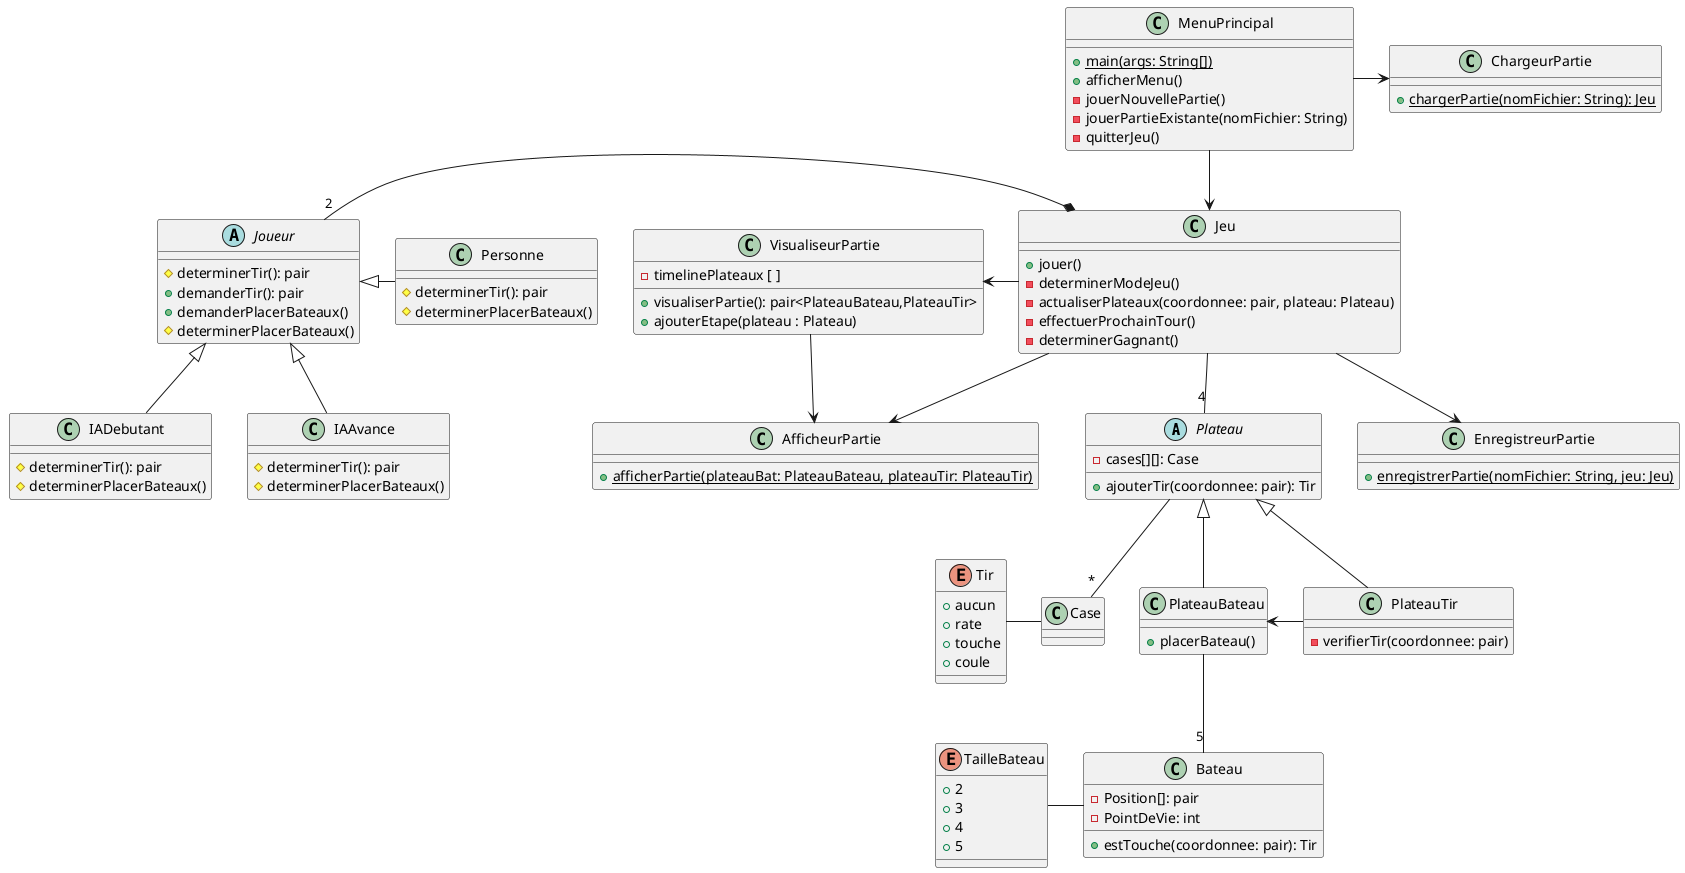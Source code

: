 @startuml
abstract class Plateau{
    - cases[][]: Case
    + ajouterTir(coordonnee: pair): Tir
}

abstract class Joueur{
    # determinerTir(): pair
    + demanderTir(): pair
    + demanderPlacerBateaux()
    # determinerPlacerBateaux()
}

class MenuPrincipal{
    + {static} main(args: String[])
    + afficherMenu()
    - jouerNouvellePartie()
    - jouerPartieExistante(nomFichier: String)
    - quitterJeu()
}

class Jeu {
    + jouer()
    - determinerModeJeu()
    - actualiserPlateaux(coordonnee: pair, plateau: Plateau)
    - effectuerProchainTour()
    - determinerGagnant()
}

class PlateauBateau {
    + placerBateau()
}

class PlateauTir {
    - verifierTir(coordonnee: pair)
}

class Bateau {
    - Position[]: pair
    - PointDeVie: int
    + estTouche(coordonnee: pair): Tir
}

enum TailleBateau {
    + 2
    + 3
    + 4
    + 5
}

class Case {
}

enum Tir {
    + aucun
    + rate
    + touche
    + coule
}

class IADebutant {
    # determinerTir(): pair
    # determinerPlacerBateaux()
}

class IAAvance{
    # determinerTir(): pair
    # determinerPlacerBateaux()
}

class ChargeurPartie {
    + {static} chargerPartie(nomFichier: String): Jeu
}

class VisualiseurPartie {
    - timelinePlateaux [ ]
    + visualiserPartie(): pair<PlateauBateau,PlateauTir>
    + ajouterEtape(plateau : Plateau)
}

class AfficheurPartie {
    + {static} afficherPartie(plateauBat: PlateauBateau, plateauTir: PlateauTir)
}

class EnregistreurPartie {
    + {static} enregistrerPartie(nomFichier: String, jeu: Jeu)
}

class Personne {
    # determinerTir(): pair
    # determinerPlacerBateaux()
}


PlateauBateau -- "5" Bateau
Bateau -left- TailleBateau
Plateau <|-- PlateauBateau
Plateau <|-- PlateauTir
Jeu -left-> VisualiseurPartie
Jeu --> EnregistreurPartie
Jeu --> AfficheurPartie
MenuPrincipal -> ChargeurPartie
MenuPrincipal --> Jeu
Jeu-- "4" Plateau
Plateau -- "*" Case
Case -left- Tir
Joueur <|- Personne
Joueur <|-down- IADebutant
Joueur <|-down- IAAvance
Jeu *-left-- "2" Joueur
PlateauBateau <- PlateauTir
VisualiseurPartie --> AfficheurPartie
@enduml